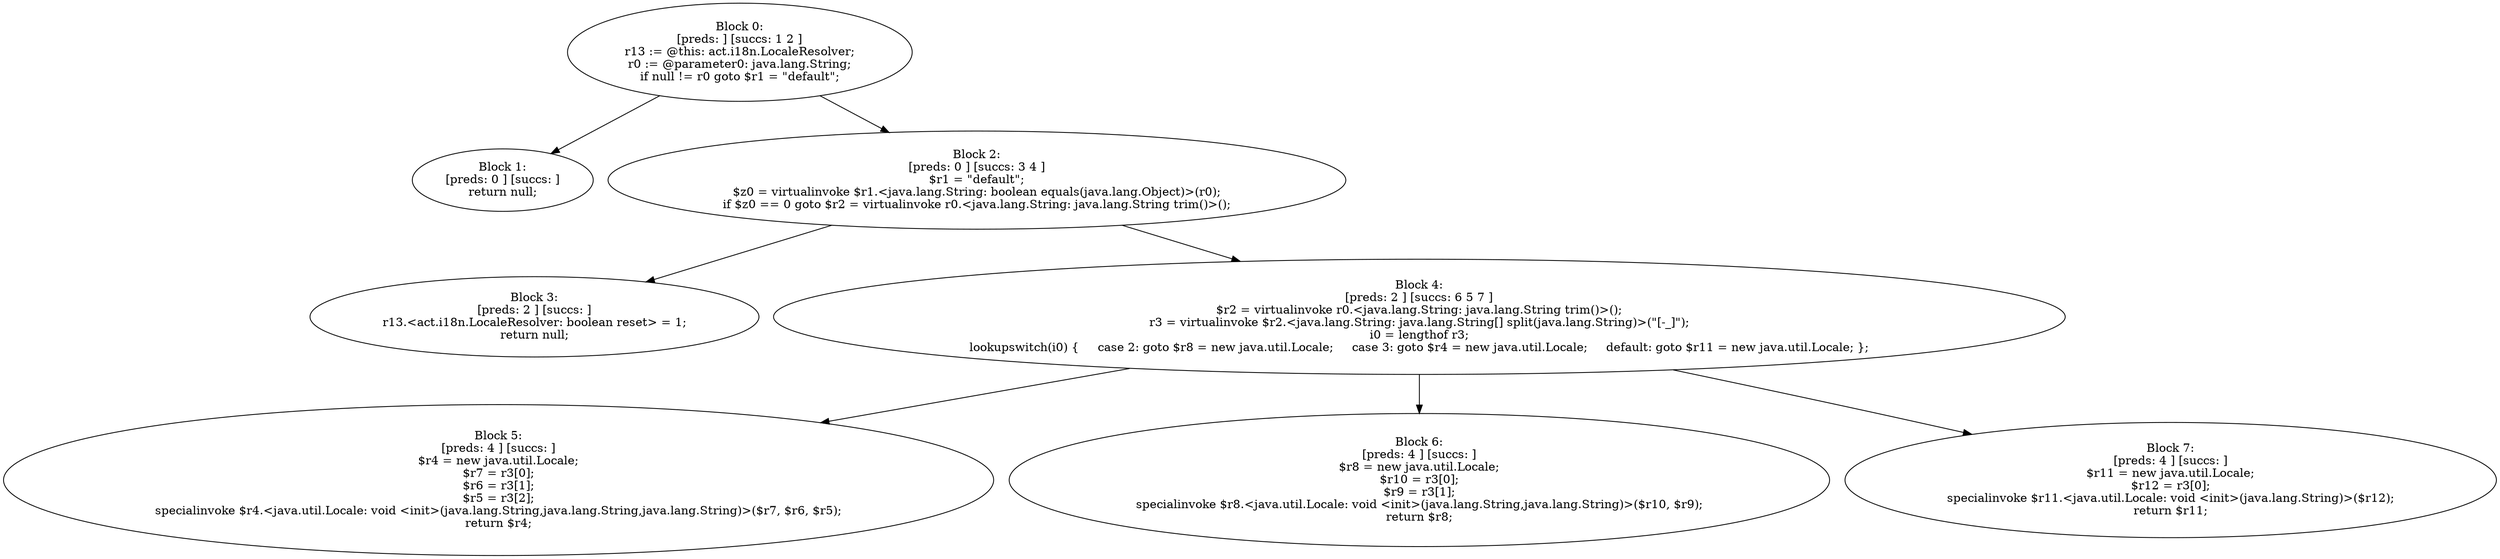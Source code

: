 digraph "unitGraph" {
    "Block 0:
[preds: ] [succs: 1 2 ]
r13 := @this: act.i18n.LocaleResolver;
r0 := @parameter0: java.lang.String;
if null != r0 goto $r1 = \"default\";
"
    "Block 1:
[preds: 0 ] [succs: ]
return null;
"
    "Block 2:
[preds: 0 ] [succs: 3 4 ]
$r1 = \"default\";
$z0 = virtualinvoke $r1.<java.lang.String: boolean equals(java.lang.Object)>(r0);
if $z0 == 0 goto $r2 = virtualinvoke r0.<java.lang.String: java.lang.String trim()>();
"
    "Block 3:
[preds: 2 ] [succs: ]
r13.<act.i18n.LocaleResolver: boolean reset> = 1;
return null;
"
    "Block 4:
[preds: 2 ] [succs: 6 5 7 ]
$r2 = virtualinvoke r0.<java.lang.String: java.lang.String trim()>();
r3 = virtualinvoke $r2.<java.lang.String: java.lang.String[] split(java.lang.String)>(\"[-_]\");
i0 = lengthof r3;
lookupswitch(i0) {     case 2: goto $r8 = new java.util.Locale;     case 3: goto $r4 = new java.util.Locale;     default: goto $r11 = new java.util.Locale; };
"
    "Block 5:
[preds: 4 ] [succs: ]
$r4 = new java.util.Locale;
$r7 = r3[0];
$r6 = r3[1];
$r5 = r3[2];
specialinvoke $r4.<java.util.Locale: void <init>(java.lang.String,java.lang.String,java.lang.String)>($r7, $r6, $r5);
return $r4;
"
    "Block 6:
[preds: 4 ] [succs: ]
$r8 = new java.util.Locale;
$r10 = r3[0];
$r9 = r3[1];
specialinvoke $r8.<java.util.Locale: void <init>(java.lang.String,java.lang.String)>($r10, $r9);
return $r8;
"
    "Block 7:
[preds: 4 ] [succs: ]
$r11 = new java.util.Locale;
$r12 = r3[0];
specialinvoke $r11.<java.util.Locale: void <init>(java.lang.String)>($r12);
return $r11;
"
    "Block 0:
[preds: ] [succs: 1 2 ]
r13 := @this: act.i18n.LocaleResolver;
r0 := @parameter0: java.lang.String;
if null != r0 goto $r1 = \"default\";
"->"Block 1:
[preds: 0 ] [succs: ]
return null;
";
    "Block 0:
[preds: ] [succs: 1 2 ]
r13 := @this: act.i18n.LocaleResolver;
r0 := @parameter0: java.lang.String;
if null != r0 goto $r1 = \"default\";
"->"Block 2:
[preds: 0 ] [succs: 3 4 ]
$r1 = \"default\";
$z0 = virtualinvoke $r1.<java.lang.String: boolean equals(java.lang.Object)>(r0);
if $z0 == 0 goto $r2 = virtualinvoke r0.<java.lang.String: java.lang.String trim()>();
";
    "Block 2:
[preds: 0 ] [succs: 3 4 ]
$r1 = \"default\";
$z0 = virtualinvoke $r1.<java.lang.String: boolean equals(java.lang.Object)>(r0);
if $z0 == 0 goto $r2 = virtualinvoke r0.<java.lang.String: java.lang.String trim()>();
"->"Block 3:
[preds: 2 ] [succs: ]
r13.<act.i18n.LocaleResolver: boolean reset> = 1;
return null;
";
    "Block 2:
[preds: 0 ] [succs: 3 4 ]
$r1 = \"default\";
$z0 = virtualinvoke $r1.<java.lang.String: boolean equals(java.lang.Object)>(r0);
if $z0 == 0 goto $r2 = virtualinvoke r0.<java.lang.String: java.lang.String trim()>();
"->"Block 4:
[preds: 2 ] [succs: 6 5 7 ]
$r2 = virtualinvoke r0.<java.lang.String: java.lang.String trim()>();
r3 = virtualinvoke $r2.<java.lang.String: java.lang.String[] split(java.lang.String)>(\"[-_]\");
i0 = lengthof r3;
lookupswitch(i0) {     case 2: goto $r8 = new java.util.Locale;     case 3: goto $r4 = new java.util.Locale;     default: goto $r11 = new java.util.Locale; };
";
    "Block 4:
[preds: 2 ] [succs: 6 5 7 ]
$r2 = virtualinvoke r0.<java.lang.String: java.lang.String trim()>();
r3 = virtualinvoke $r2.<java.lang.String: java.lang.String[] split(java.lang.String)>(\"[-_]\");
i0 = lengthof r3;
lookupswitch(i0) {     case 2: goto $r8 = new java.util.Locale;     case 3: goto $r4 = new java.util.Locale;     default: goto $r11 = new java.util.Locale; };
"->"Block 6:
[preds: 4 ] [succs: ]
$r8 = new java.util.Locale;
$r10 = r3[0];
$r9 = r3[1];
specialinvoke $r8.<java.util.Locale: void <init>(java.lang.String,java.lang.String)>($r10, $r9);
return $r8;
";
    "Block 4:
[preds: 2 ] [succs: 6 5 7 ]
$r2 = virtualinvoke r0.<java.lang.String: java.lang.String trim()>();
r3 = virtualinvoke $r2.<java.lang.String: java.lang.String[] split(java.lang.String)>(\"[-_]\");
i0 = lengthof r3;
lookupswitch(i0) {     case 2: goto $r8 = new java.util.Locale;     case 3: goto $r4 = new java.util.Locale;     default: goto $r11 = new java.util.Locale; };
"->"Block 5:
[preds: 4 ] [succs: ]
$r4 = new java.util.Locale;
$r7 = r3[0];
$r6 = r3[1];
$r5 = r3[2];
specialinvoke $r4.<java.util.Locale: void <init>(java.lang.String,java.lang.String,java.lang.String)>($r7, $r6, $r5);
return $r4;
";
    "Block 4:
[preds: 2 ] [succs: 6 5 7 ]
$r2 = virtualinvoke r0.<java.lang.String: java.lang.String trim()>();
r3 = virtualinvoke $r2.<java.lang.String: java.lang.String[] split(java.lang.String)>(\"[-_]\");
i0 = lengthof r3;
lookupswitch(i0) {     case 2: goto $r8 = new java.util.Locale;     case 3: goto $r4 = new java.util.Locale;     default: goto $r11 = new java.util.Locale; };
"->"Block 7:
[preds: 4 ] [succs: ]
$r11 = new java.util.Locale;
$r12 = r3[0];
specialinvoke $r11.<java.util.Locale: void <init>(java.lang.String)>($r12);
return $r11;
";
}
